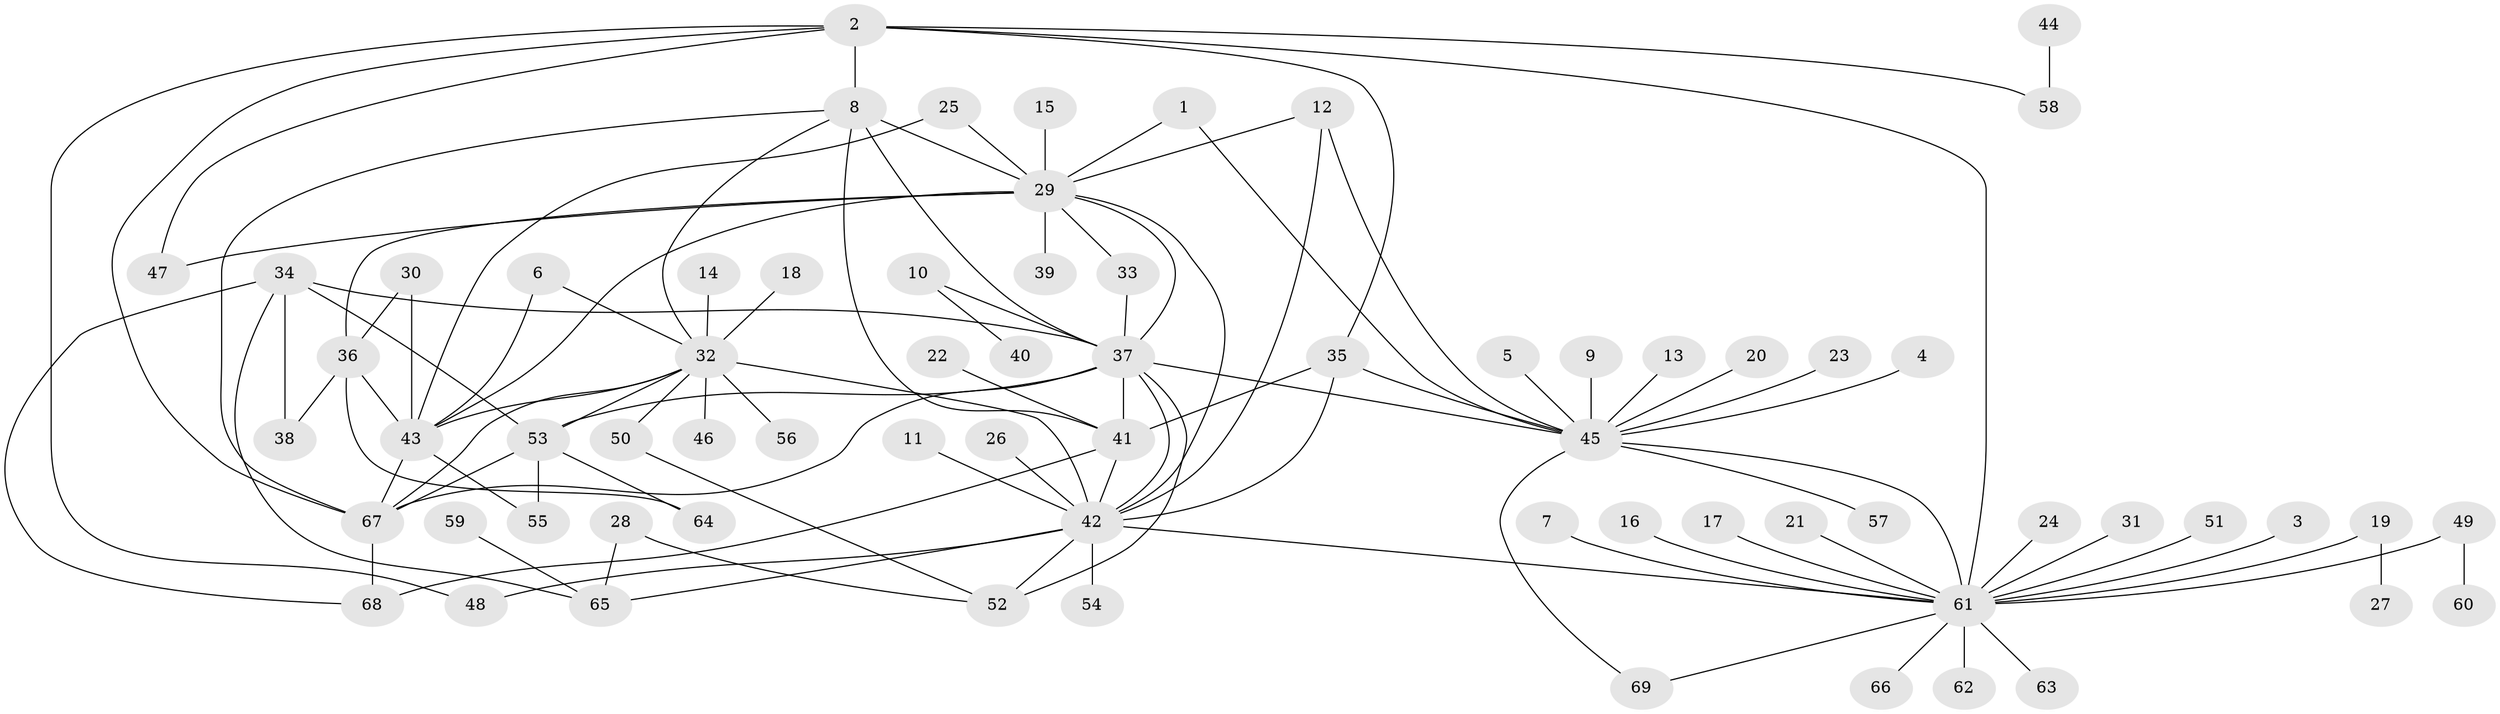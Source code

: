 // original degree distribution, {7: 0.02631578947368421, 13: 0.017543859649122806, 3: 0.07894736842105263, 6: 0.02631578947368421, 14: 0.017543859649122806, 16: 0.008771929824561403, 18: 0.008771929824561403, 1: 0.5175438596491229, 2: 0.22807017543859648, 8: 0.008771929824561403, 5: 0.02631578947368421, 4: 0.03508771929824561}
// Generated by graph-tools (version 1.1) at 2025/36/03/04/25 23:36:49]
// undirected, 69 vertices, 106 edges
graph export_dot {
  node [color=gray90,style=filled];
  1;
  2;
  3;
  4;
  5;
  6;
  7;
  8;
  9;
  10;
  11;
  12;
  13;
  14;
  15;
  16;
  17;
  18;
  19;
  20;
  21;
  22;
  23;
  24;
  25;
  26;
  27;
  28;
  29;
  30;
  31;
  32;
  33;
  34;
  35;
  36;
  37;
  38;
  39;
  40;
  41;
  42;
  43;
  44;
  45;
  46;
  47;
  48;
  49;
  50;
  51;
  52;
  53;
  54;
  55;
  56;
  57;
  58;
  59;
  60;
  61;
  62;
  63;
  64;
  65;
  66;
  67;
  68;
  69;
  1 -- 29 [weight=1.0];
  1 -- 45 [weight=1.0];
  2 -- 8 [weight=1.0];
  2 -- 35 [weight=1.0];
  2 -- 47 [weight=1.0];
  2 -- 48 [weight=1.0];
  2 -- 58 [weight=1.0];
  2 -- 61 [weight=1.0];
  2 -- 67 [weight=1.0];
  3 -- 61 [weight=1.0];
  4 -- 45 [weight=1.0];
  5 -- 45 [weight=1.0];
  6 -- 32 [weight=1.0];
  6 -- 43 [weight=1.0];
  7 -- 61 [weight=1.0];
  8 -- 29 [weight=1.0];
  8 -- 32 [weight=1.0];
  8 -- 37 [weight=1.0];
  8 -- 41 [weight=1.0];
  8 -- 67 [weight=1.0];
  9 -- 45 [weight=1.0];
  10 -- 37 [weight=1.0];
  10 -- 40 [weight=1.0];
  11 -- 42 [weight=1.0];
  12 -- 29 [weight=1.0];
  12 -- 42 [weight=1.0];
  12 -- 45 [weight=1.0];
  13 -- 45 [weight=1.0];
  14 -- 32 [weight=1.0];
  15 -- 29 [weight=1.0];
  16 -- 61 [weight=1.0];
  17 -- 61 [weight=1.0];
  18 -- 32 [weight=1.0];
  19 -- 27 [weight=1.0];
  19 -- 61 [weight=1.0];
  20 -- 45 [weight=1.0];
  21 -- 61 [weight=1.0];
  22 -- 41 [weight=1.0];
  23 -- 45 [weight=1.0];
  24 -- 61 [weight=1.0];
  25 -- 29 [weight=1.0];
  25 -- 43 [weight=1.0];
  26 -- 42 [weight=1.0];
  28 -- 52 [weight=1.0];
  28 -- 65 [weight=1.0];
  29 -- 33 [weight=1.0];
  29 -- 36 [weight=1.0];
  29 -- 37 [weight=1.0];
  29 -- 39 [weight=1.0];
  29 -- 42 [weight=1.0];
  29 -- 43 [weight=1.0];
  29 -- 47 [weight=1.0];
  30 -- 36 [weight=1.0];
  30 -- 43 [weight=1.0];
  31 -- 61 [weight=1.0];
  32 -- 42 [weight=1.0];
  32 -- 43 [weight=1.0];
  32 -- 46 [weight=1.0];
  32 -- 50 [weight=1.0];
  32 -- 53 [weight=1.0];
  32 -- 56 [weight=1.0];
  32 -- 67 [weight=1.0];
  33 -- 37 [weight=1.0];
  34 -- 37 [weight=1.0];
  34 -- 38 [weight=1.0];
  34 -- 53 [weight=1.0];
  34 -- 65 [weight=1.0];
  34 -- 68 [weight=1.0];
  35 -- 41 [weight=1.0];
  35 -- 42 [weight=1.0];
  35 -- 45 [weight=1.0];
  36 -- 38 [weight=1.0];
  36 -- 43 [weight=1.0];
  36 -- 64 [weight=1.0];
  37 -- 41 [weight=1.0];
  37 -- 42 [weight=1.0];
  37 -- 45 [weight=1.0];
  37 -- 52 [weight=1.0];
  37 -- 53 [weight=1.0];
  37 -- 67 [weight=1.0];
  41 -- 42 [weight=1.0];
  41 -- 68 [weight=1.0];
  42 -- 48 [weight=1.0];
  42 -- 52 [weight=1.0];
  42 -- 54 [weight=1.0];
  42 -- 61 [weight=1.0];
  42 -- 65 [weight=1.0];
  43 -- 55 [weight=1.0];
  43 -- 67 [weight=1.0];
  44 -- 58 [weight=1.0];
  45 -- 57 [weight=1.0];
  45 -- 61 [weight=1.0];
  45 -- 69 [weight=1.0];
  49 -- 60 [weight=1.0];
  49 -- 61 [weight=1.0];
  50 -- 52 [weight=1.0];
  51 -- 61 [weight=1.0];
  53 -- 55 [weight=1.0];
  53 -- 64 [weight=1.0];
  53 -- 67 [weight=1.0];
  59 -- 65 [weight=1.0];
  61 -- 62 [weight=1.0];
  61 -- 63 [weight=1.0];
  61 -- 66 [weight=1.0];
  61 -- 69 [weight=1.0];
  67 -- 68 [weight=1.0];
}
